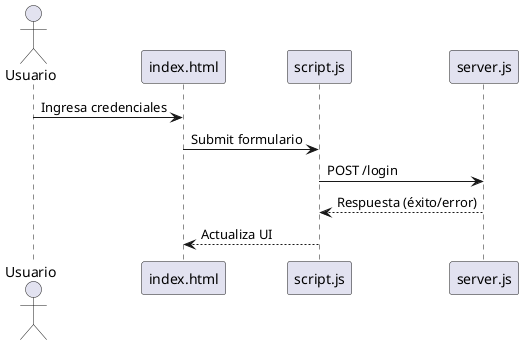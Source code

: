 @startuml
actor Usuario
participant "index.html" as HTML
participant "script.js" as JS
participant "server.js" as Server

Usuario -> HTML : Ingresa credenciales
HTML -> JS : Submit formulario
JS -> Server : POST /login
Server --> JS : Respuesta (éxito/error)
JS --> HTML : Actualiza UI
@enduml